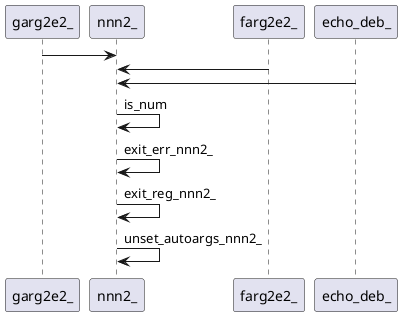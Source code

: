 @startuml rete
garg2e2_ -> nnn2_ 
farg2e2_ -> nnn2_
echo_deb_ -> nnn2_
nnn2_ -> nnn2_:is_num
nnn2_ -> nnn2_:exit_err_nnn2_
nnn2_ -> nnn2_:exit_reg_nnn2_
nnn2_ -> nnn2_:unset_autoargs_nnn2_
' {wrap_fn}
' fnn o-> nnn2_
' {body_fn}
@enduml